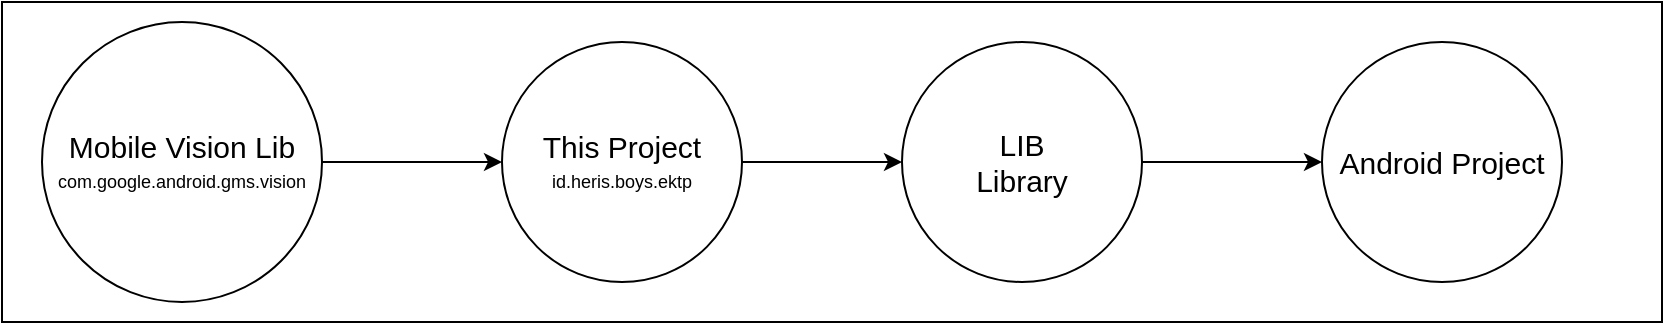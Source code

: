 <mxfile version="17.4.0" type="github"><diagram id="hhwmIL8ZqLQtUMp2DR4H" name="Page-1"><mxGraphModel dx="1038" dy="617" grid="1" gridSize="10" guides="1" tooltips="1" connect="1" arrows="1" fold="1" page="1" pageScale="1" pageWidth="850" pageHeight="1100" math="0" shadow="0"><root><mxCell id="0"/><mxCell id="1" parent="0"/><mxCell id="HDeJ4i9qO-xkpvpoF5rO-8" value="" style="rounded=0;whiteSpace=wrap;html=1;fontSize=9;" parent="1" vertex="1"><mxGeometry y="170" width="830" height="160" as="geometry"/></mxCell><mxCell id="HDeJ4i9qO-xkpvpoF5rO-5" style="edgeStyle=orthogonalEdgeStyle;rounded=0;orthogonalLoop=1;jettySize=auto;html=1;exitX=1;exitY=0.5;exitDx=0;exitDy=0;entryX=0;entryY=0.5;entryDx=0;entryDy=0;fontSize=9;" parent="1" source="HDeJ4i9qO-xkpvpoF5rO-1" target="HDeJ4i9qO-xkpvpoF5rO-2" edge="1"><mxGeometry relative="1" as="geometry"/></mxCell><mxCell id="HDeJ4i9qO-xkpvpoF5rO-1" value="&lt;span style=&quot;font-size: 15px&quot;&gt;Mobile Vision Lib&lt;/span&gt;&lt;br&gt;&lt;font style=&quot;font-size: 9px&quot;&gt;com.google.android.gms.vision&lt;/font&gt;" style="ellipse;whiteSpace=wrap;html=1;aspect=fixed;" parent="1" vertex="1"><mxGeometry x="20" y="180" width="140" height="140" as="geometry"/></mxCell><mxCell id="HDeJ4i9qO-xkpvpoF5rO-6" style="edgeStyle=orthogonalEdgeStyle;rounded=0;orthogonalLoop=1;jettySize=auto;html=1;exitX=1;exitY=0.5;exitDx=0;exitDy=0;entryX=0;entryY=0.5;entryDx=0;entryDy=0;fontSize=9;" parent="1" source="HDeJ4i9qO-xkpvpoF5rO-2" target="HDeJ4i9qO-xkpvpoF5rO-3" edge="1"><mxGeometry relative="1" as="geometry"/></mxCell><mxCell id="HDeJ4i9qO-xkpvpoF5rO-2" value="&lt;font&gt;&lt;span style=&quot;font-size: 15px&quot;&gt;This Project&lt;/span&gt;&lt;br&gt;&lt;font style=&quot;font-size: 9px&quot;&gt;id.heris.boys.ektp&lt;/font&gt;&lt;br&gt;&lt;/font&gt;" style="ellipse;whiteSpace=wrap;html=1;aspect=fixed;" parent="1" vertex="1"><mxGeometry x="250" y="190" width="120" height="120" as="geometry"/></mxCell><mxCell id="HDeJ4i9qO-xkpvpoF5rO-7" style="edgeStyle=orthogonalEdgeStyle;rounded=0;orthogonalLoop=1;jettySize=auto;html=1;exitX=1;exitY=0.5;exitDx=0;exitDy=0;entryX=0;entryY=0.5;entryDx=0;entryDy=0;fontSize=9;" parent="1" source="HDeJ4i9qO-xkpvpoF5rO-3" target="HDeJ4i9qO-xkpvpoF5rO-4" edge="1"><mxGeometry relative="1" as="geometry"/></mxCell><mxCell id="HDeJ4i9qO-xkpvpoF5rO-3" value="&lt;font style=&quot;font-size: 15px&quot;&gt;LIB&lt;br&gt;Library&lt;br&gt;&lt;/font&gt;" style="ellipse;whiteSpace=wrap;html=1;aspect=fixed;" parent="1" vertex="1"><mxGeometry x="450" y="190" width="120" height="120" as="geometry"/></mxCell><mxCell id="HDeJ4i9qO-xkpvpoF5rO-4" value="&lt;font style=&quot;font-size: 15px&quot;&gt;Android Project&lt;/font&gt;" style="ellipse;whiteSpace=wrap;html=1;aspect=fixed;" parent="1" vertex="1"><mxGeometry x="660" y="190" width="120" height="120" as="geometry"/></mxCell></root></mxGraphModel></diagram></mxfile>